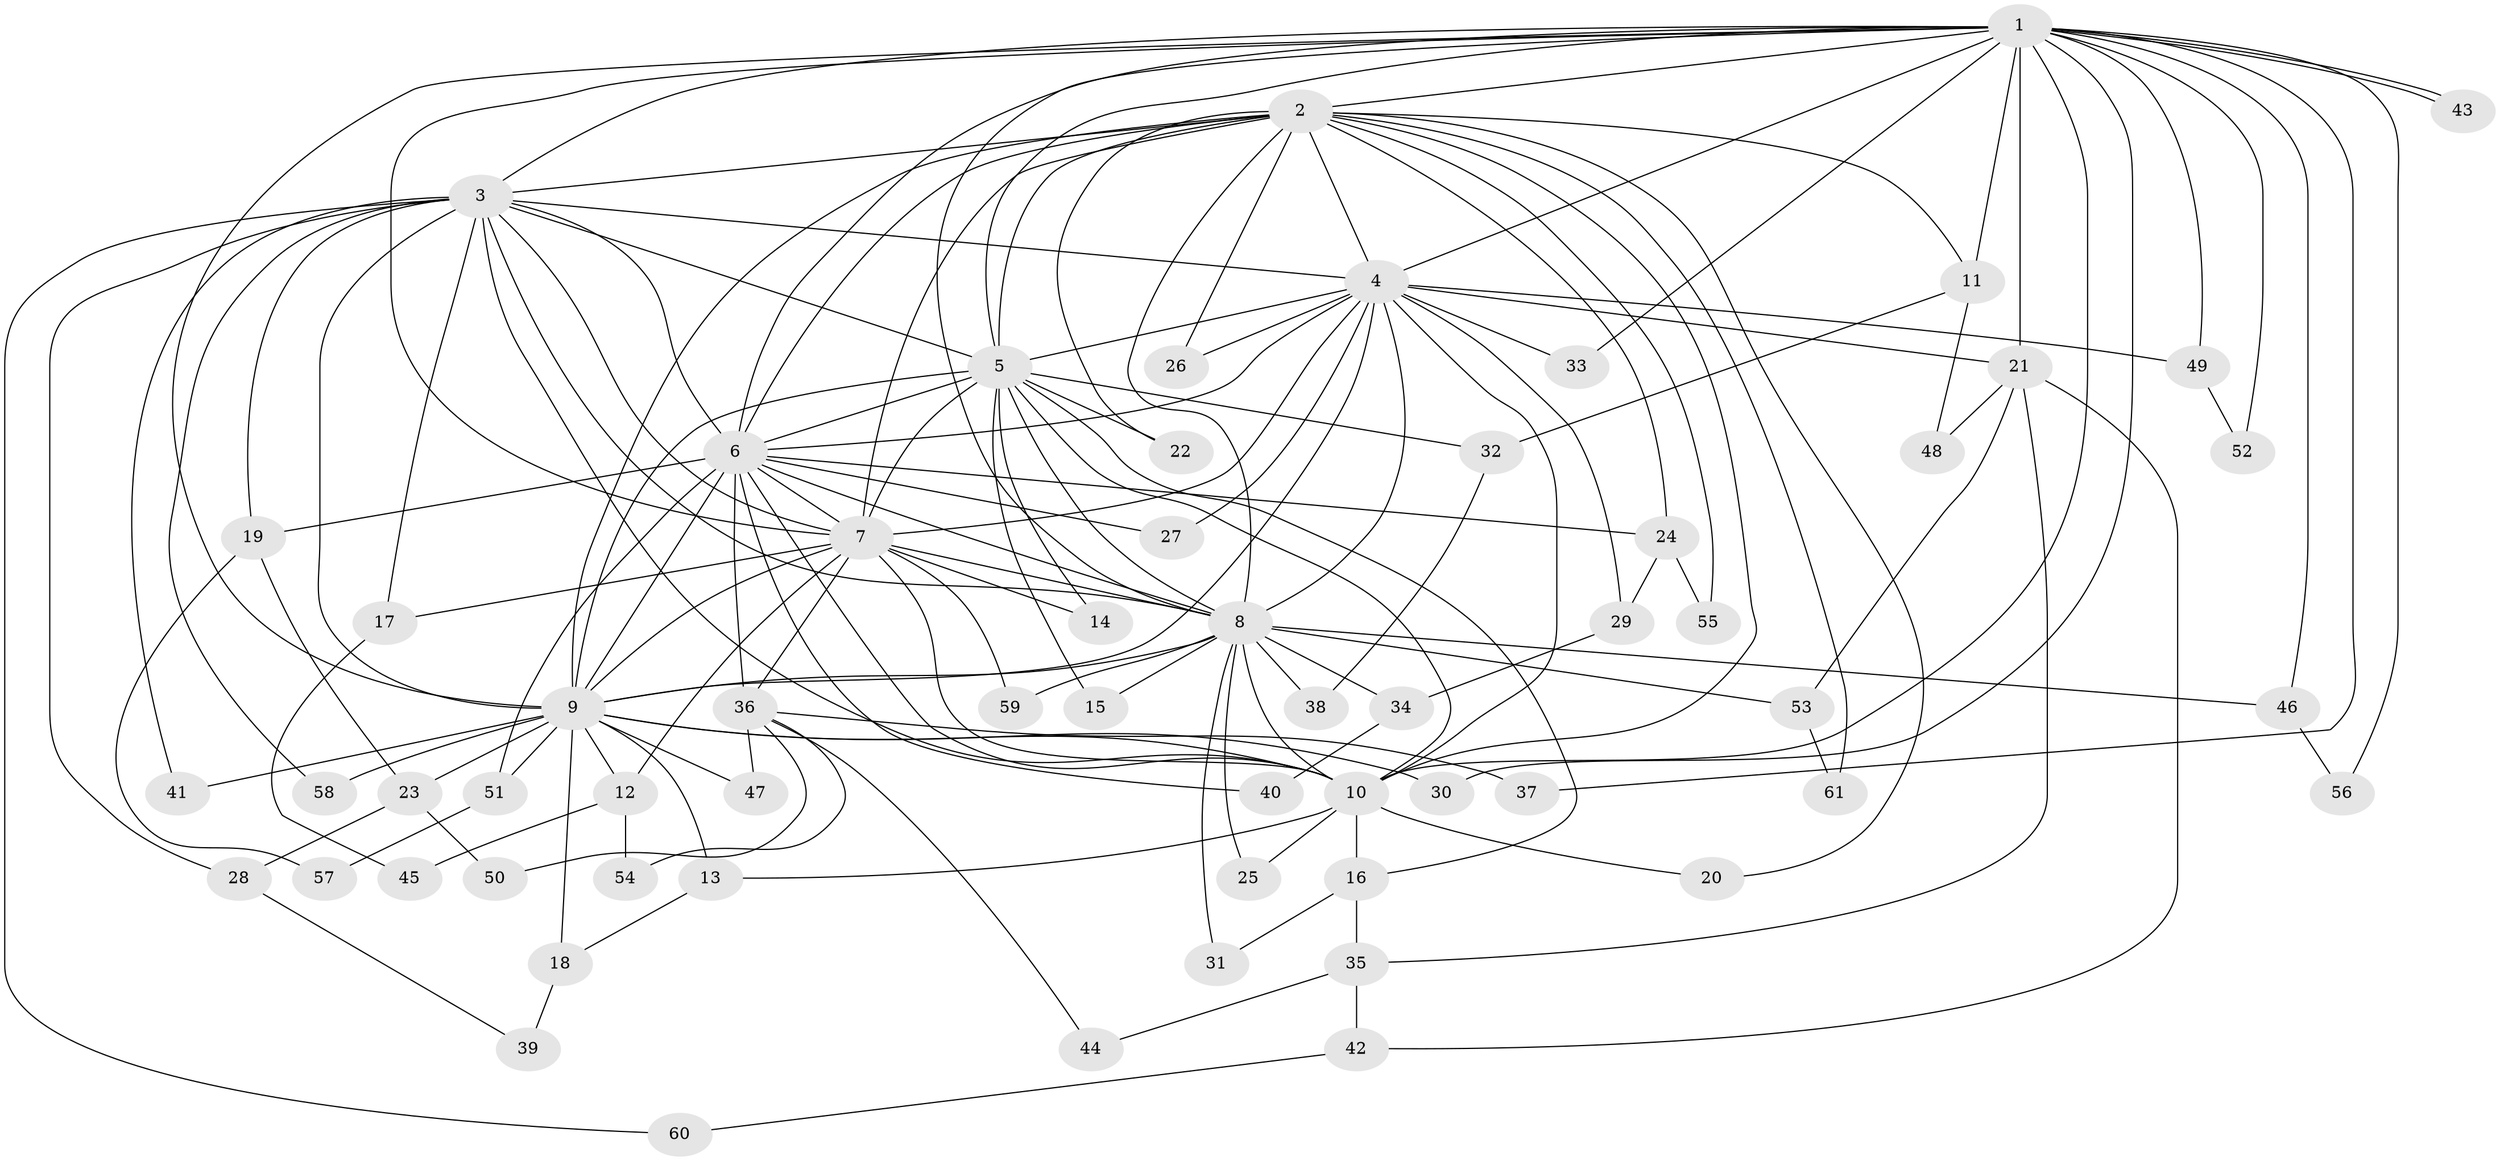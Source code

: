 // Generated by graph-tools (version 1.1) at 2025/46/03/09/25 04:46:31]
// undirected, 61 vertices, 147 edges
graph export_dot {
graph [start="1"]
  node [color=gray90,style=filled];
  1;
  2;
  3;
  4;
  5;
  6;
  7;
  8;
  9;
  10;
  11;
  12;
  13;
  14;
  15;
  16;
  17;
  18;
  19;
  20;
  21;
  22;
  23;
  24;
  25;
  26;
  27;
  28;
  29;
  30;
  31;
  32;
  33;
  34;
  35;
  36;
  37;
  38;
  39;
  40;
  41;
  42;
  43;
  44;
  45;
  46;
  47;
  48;
  49;
  50;
  51;
  52;
  53;
  54;
  55;
  56;
  57;
  58;
  59;
  60;
  61;
  1 -- 2;
  1 -- 3;
  1 -- 4;
  1 -- 5;
  1 -- 6;
  1 -- 7;
  1 -- 8;
  1 -- 9;
  1 -- 10;
  1 -- 11;
  1 -- 21;
  1 -- 30;
  1 -- 33;
  1 -- 37;
  1 -- 43;
  1 -- 43;
  1 -- 46;
  1 -- 49;
  1 -- 52;
  1 -- 56;
  2 -- 3;
  2 -- 4;
  2 -- 5;
  2 -- 6;
  2 -- 7;
  2 -- 8;
  2 -- 9;
  2 -- 10;
  2 -- 11;
  2 -- 20;
  2 -- 22;
  2 -- 24;
  2 -- 26;
  2 -- 55;
  2 -- 61;
  3 -- 4;
  3 -- 5;
  3 -- 6;
  3 -- 7;
  3 -- 8;
  3 -- 9;
  3 -- 10;
  3 -- 17;
  3 -- 19;
  3 -- 28;
  3 -- 41;
  3 -- 58;
  3 -- 60;
  4 -- 5;
  4 -- 6;
  4 -- 7;
  4 -- 8;
  4 -- 9;
  4 -- 10;
  4 -- 21;
  4 -- 26;
  4 -- 27;
  4 -- 29;
  4 -- 33;
  4 -- 49;
  5 -- 6;
  5 -- 7;
  5 -- 8;
  5 -- 9;
  5 -- 10;
  5 -- 14;
  5 -- 15;
  5 -- 16;
  5 -- 22;
  5 -- 32;
  6 -- 7;
  6 -- 8;
  6 -- 9;
  6 -- 10;
  6 -- 19;
  6 -- 24;
  6 -- 27;
  6 -- 36;
  6 -- 40;
  6 -- 51;
  7 -- 8;
  7 -- 9;
  7 -- 10;
  7 -- 12;
  7 -- 14;
  7 -- 17;
  7 -- 36;
  7 -- 59;
  8 -- 9;
  8 -- 10;
  8 -- 15;
  8 -- 25;
  8 -- 31;
  8 -- 34;
  8 -- 38;
  8 -- 46;
  8 -- 53;
  8 -- 59;
  9 -- 10;
  9 -- 12;
  9 -- 13;
  9 -- 18;
  9 -- 23;
  9 -- 30;
  9 -- 41;
  9 -- 47;
  9 -- 51;
  9 -- 58;
  10 -- 13;
  10 -- 16;
  10 -- 20;
  10 -- 25;
  11 -- 32;
  11 -- 48;
  12 -- 45;
  12 -- 54;
  13 -- 18;
  16 -- 31;
  16 -- 35;
  17 -- 45;
  18 -- 39;
  19 -- 23;
  19 -- 57;
  21 -- 35;
  21 -- 42;
  21 -- 48;
  21 -- 53;
  23 -- 28;
  23 -- 50;
  24 -- 29;
  24 -- 55;
  28 -- 39;
  29 -- 34;
  32 -- 38;
  34 -- 40;
  35 -- 42;
  35 -- 44;
  36 -- 37;
  36 -- 44;
  36 -- 47;
  36 -- 50;
  36 -- 54;
  42 -- 60;
  46 -- 56;
  49 -- 52;
  51 -- 57;
  53 -- 61;
}
